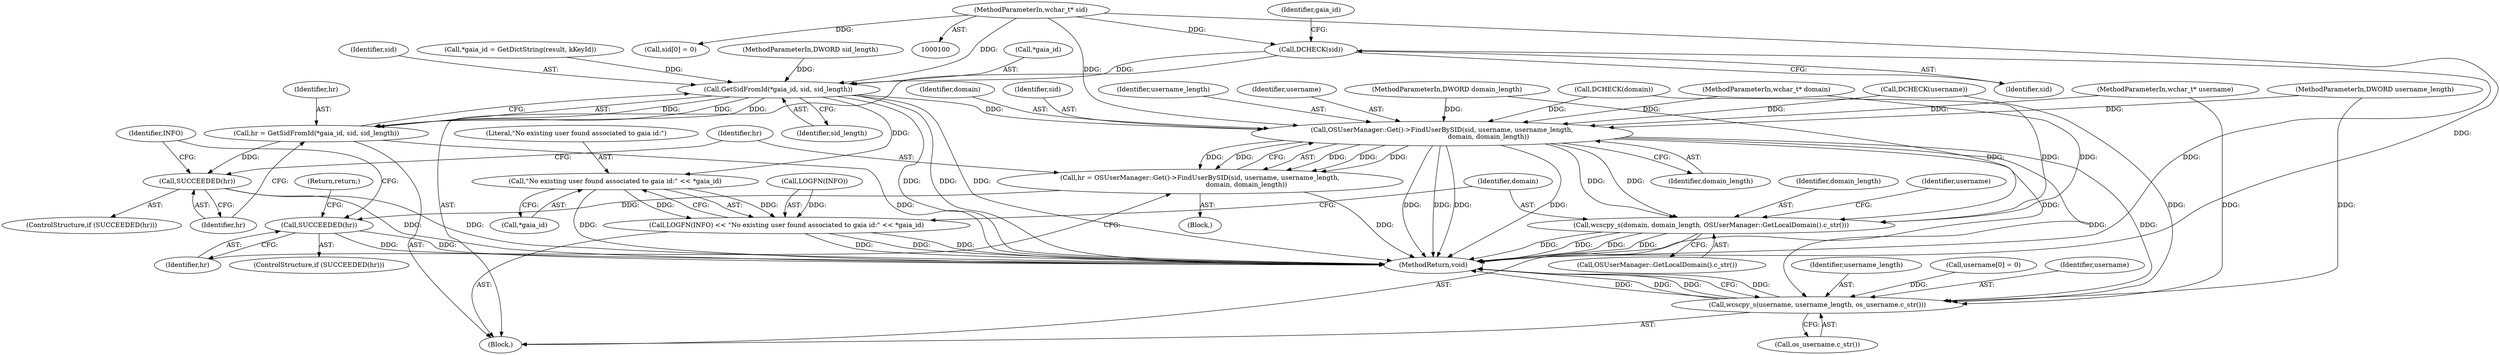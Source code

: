 digraph "0_Chrome_2440e872debd68ae7c2a8bf9ddb34df2cce378cd@pointer" {
"1000116" [label="(Call,DCHECK(sid))"];
"1000107" [label="(MethodParameterIn,wchar_t* sid)"];
"1000127" [label="(Call,GetSidFromId(*gaia_id, sid, sid_length))"];
"1000125" [label="(Call,hr = GetSidFromId(*gaia_id, sid, sid_length))"];
"1000133" [label="(Call,SUCCEEDED(hr))"];
"1000138" [label="(Call,OSUserManager::Get()->FindUserBySID(sid, username, username_length,\n                                             domain, domain_length))"];
"1000136" [label="(Call,hr = OSUserManager::Get()->FindUserBySID(sid, username, username_length,\n                                             domain, domain_length))"];
"1000145" [label="(Call,SUCCEEDED(hr))"];
"1000155" [label="(Call,wcscpy_s(domain, domain_length, OSUserManager::GetLocalDomain().c_str()))"];
"1000230" [label="(Call,wcscpy_s(username, username_length, os_username.c_str()))"];
"1000151" [label="(Call,\"No existing user found associated to gaia id:\" << *gaia_id)"];
"1000148" [label="(Call,LOGFN(INFO) << \"No existing user found associated to gaia id:\" << *gaia_id)"];
"1000139" [label="(Identifier,sid)"];
"1000126" [label="(Identifier,hr)"];
"1000128" [label="(Call,*gaia_id)"];
"1000151" [label="(Call,\"No existing user found associated to gaia id:\" << *gaia_id)"];
"1000232" [label="(Identifier,username_length)"];
"1000130" [label="(Identifier,sid)"];
"1000137" [label="(Identifier,hr)"];
"1000143" [label="(Identifier,domain_length)"];
"1000155" [label="(Call,wcscpy_s(domain, domain_length, OSUserManager::GetLocalDomain().c_str()))"];
"1000157" [label="(Identifier,domain_length)"];
"1000104" [label="(MethodParameterIn,DWORD username_length)"];
"1000117" [label="(Identifier,sid)"];
"1000109" [label="(Block,)"];
"1000141" [label="(Identifier,username_length)"];
"1000140" [label="(Identifier,username)"];
"1000120" [label="(Identifier,gaia_id)"];
"1000161" [label="(Identifier,username)"];
"1000142" [label="(Identifier,domain)"];
"1000164" [label="(Call,sid[0] = 0)"];
"1000156" [label="(Identifier,domain)"];
"1000118" [label="(Call,*gaia_id = GetDictString(result, kKeyId))"];
"1000136" [label="(Call,hr = OSUserManager::Get()->FindUserBySID(sid, username, username_length,\n                                             domain, domain_length))"];
"1000138" [label="(Call,OSUserManager::Get()->FindUserBySID(sid, username, username_length,\n                                             domain, domain_length))"];
"1000108" [label="(MethodParameterIn,DWORD sid_length)"];
"1000135" [label="(Block,)"];
"1000147" [label="(Return,return;)"];
"1000148" [label="(Call,LOGFN(INFO) << \"No existing user found associated to gaia id:\" << *gaia_id)"];
"1000230" [label="(Call,wcscpy_s(username, username_length, os_username.c_str()))"];
"1000146" [label="(Identifier,hr)"];
"1000153" [label="(Call,*gaia_id)"];
"1000133" [label="(Call,SUCCEEDED(hr))"];
"1000131" [label="(Identifier,sid_length)"];
"1000107" [label="(MethodParameterIn,wchar_t* sid)"];
"1000159" [label="(Call,username[0] = 0)"];
"1000125" [label="(Call,hr = GetSidFromId(*gaia_id, sid, sid_length))"];
"1000127" [label="(Call,GetSidFromId(*gaia_id, sid, sid_length))"];
"1000112" [label="(Call,DCHECK(username))"];
"1000103" [label="(MethodParameterIn,wchar_t* username)"];
"1000106" [label="(MethodParameterIn,DWORD domain_length)"];
"1000233" [label="(Call,os_username.c_str())"];
"1000116" [label="(Call,DCHECK(sid))"];
"1000149" [label="(Call,LOGFN(INFO))"];
"1000134" [label="(Identifier,hr)"];
"1000132" [label="(ControlStructure,if (SUCCEEDED(hr)))"];
"1000114" [label="(Call,DCHECK(domain))"];
"1000231" [label="(Identifier,username)"];
"1000152" [label="(Literal,\"No existing user found associated to gaia id:\")"];
"1000145" [label="(Call,SUCCEEDED(hr))"];
"1000234" [label="(MethodReturn,void)"];
"1000150" [label="(Identifier,INFO)"];
"1000105" [label="(MethodParameterIn,wchar_t* domain)"];
"1000158" [label="(Call,OSUserManager::GetLocalDomain().c_str())"];
"1000144" [label="(ControlStructure,if (SUCCEEDED(hr)))"];
"1000116" -> "1000109"  [label="AST: "];
"1000116" -> "1000117"  [label="CFG: "];
"1000117" -> "1000116"  [label="AST: "];
"1000120" -> "1000116"  [label="CFG: "];
"1000116" -> "1000234"  [label="DDG: "];
"1000107" -> "1000116"  [label="DDG: "];
"1000116" -> "1000127"  [label="DDG: "];
"1000107" -> "1000100"  [label="AST: "];
"1000107" -> "1000234"  [label="DDG: "];
"1000107" -> "1000127"  [label="DDG: "];
"1000107" -> "1000138"  [label="DDG: "];
"1000107" -> "1000164"  [label="DDG: "];
"1000127" -> "1000125"  [label="AST: "];
"1000127" -> "1000131"  [label="CFG: "];
"1000128" -> "1000127"  [label="AST: "];
"1000130" -> "1000127"  [label="AST: "];
"1000131" -> "1000127"  [label="AST: "];
"1000125" -> "1000127"  [label="CFG: "];
"1000127" -> "1000234"  [label="DDG: "];
"1000127" -> "1000234"  [label="DDG: "];
"1000127" -> "1000234"  [label="DDG: "];
"1000127" -> "1000125"  [label="DDG: "];
"1000127" -> "1000125"  [label="DDG: "];
"1000127" -> "1000125"  [label="DDG: "];
"1000118" -> "1000127"  [label="DDG: "];
"1000108" -> "1000127"  [label="DDG: "];
"1000127" -> "1000138"  [label="DDG: "];
"1000127" -> "1000151"  [label="DDG: "];
"1000125" -> "1000109"  [label="AST: "];
"1000126" -> "1000125"  [label="AST: "];
"1000134" -> "1000125"  [label="CFG: "];
"1000125" -> "1000234"  [label="DDG: "];
"1000125" -> "1000133"  [label="DDG: "];
"1000133" -> "1000132"  [label="AST: "];
"1000133" -> "1000134"  [label="CFG: "];
"1000134" -> "1000133"  [label="AST: "];
"1000137" -> "1000133"  [label="CFG: "];
"1000150" -> "1000133"  [label="CFG: "];
"1000133" -> "1000234"  [label="DDG: "];
"1000133" -> "1000234"  [label="DDG: "];
"1000138" -> "1000136"  [label="AST: "];
"1000138" -> "1000143"  [label="CFG: "];
"1000139" -> "1000138"  [label="AST: "];
"1000140" -> "1000138"  [label="AST: "];
"1000141" -> "1000138"  [label="AST: "];
"1000142" -> "1000138"  [label="AST: "];
"1000143" -> "1000138"  [label="AST: "];
"1000136" -> "1000138"  [label="CFG: "];
"1000138" -> "1000234"  [label="DDG: "];
"1000138" -> "1000234"  [label="DDG: "];
"1000138" -> "1000234"  [label="DDG: "];
"1000138" -> "1000234"  [label="DDG: "];
"1000138" -> "1000234"  [label="DDG: "];
"1000138" -> "1000136"  [label="DDG: "];
"1000138" -> "1000136"  [label="DDG: "];
"1000138" -> "1000136"  [label="DDG: "];
"1000138" -> "1000136"  [label="DDG: "];
"1000138" -> "1000136"  [label="DDG: "];
"1000112" -> "1000138"  [label="DDG: "];
"1000103" -> "1000138"  [label="DDG: "];
"1000104" -> "1000138"  [label="DDG: "];
"1000114" -> "1000138"  [label="DDG: "];
"1000105" -> "1000138"  [label="DDG: "];
"1000106" -> "1000138"  [label="DDG: "];
"1000138" -> "1000155"  [label="DDG: "];
"1000138" -> "1000155"  [label="DDG: "];
"1000138" -> "1000230"  [label="DDG: "];
"1000138" -> "1000230"  [label="DDG: "];
"1000136" -> "1000135"  [label="AST: "];
"1000137" -> "1000136"  [label="AST: "];
"1000146" -> "1000136"  [label="CFG: "];
"1000136" -> "1000234"  [label="DDG: "];
"1000136" -> "1000145"  [label="DDG: "];
"1000145" -> "1000144"  [label="AST: "];
"1000145" -> "1000146"  [label="CFG: "];
"1000146" -> "1000145"  [label="AST: "];
"1000147" -> "1000145"  [label="CFG: "];
"1000150" -> "1000145"  [label="CFG: "];
"1000145" -> "1000234"  [label="DDG: "];
"1000145" -> "1000234"  [label="DDG: "];
"1000155" -> "1000109"  [label="AST: "];
"1000155" -> "1000158"  [label="CFG: "];
"1000156" -> "1000155"  [label="AST: "];
"1000157" -> "1000155"  [label="AST: "];
"1000158" -> "1000155"  [label="AST: "];
"1000161" -> "1000155"  [label="CFG: "];
"1000155" -> "1000234"  [label="DDG: "];
"1000155" -> "1000234"  [label="DDG: "];
"1000155" -> "1000234"  [label="DDG: "];
"1000155" -> "1000234"  [label="DDG: "];
"1000114" -> "1000155"  [label="DDG: "];
"1000105" -> "1000155"  [label="DDG: "];
"1000106" -> "1000155"  [label="DDG: "];
"1000230" -> "1000109"  [label="AST: "];
"1000230" -> "1000233"  [label="CFG: "];
"1000231" -> "1000230"  [label="AST: "];
"1000232" -> "1000230"  [label="AST: "];
"1000233" -> "1000230"  [label="AST: "];
"1000234" -> "1000230"  [label="CFG: "];
"1000230" -> "1000234"  [label="DDG: "];
"1000230" -> "1000234"  [label="DDG: "];
"1000230" -> "1000234"  [label="DDG: "];
"1000230" -> "1000234"  [label="DDG: "];
"1000159" -> "1000230"  [label="DDG: "];
"1000112" -> "1000230"  [label="DDG: "];
"1000103" -> "1000230"  [label="DDG: "];
"1000104" -> "1000230"  [label="DDG: "];
"1000151" -> "1000148"  [label="AST: "];
"1000151" -> "1000153"  [label="CFG: "];
"1000152" -> "1000151"  [label="AST: "];
"1000153" -> "1000151"  [label="AST: "];
"1000148" -> "1000151"  [label="CFG: "];
"1000151" -> "1000234"  [label="DDG: "];
"1000151" -> "1000148"  [label="DDG: "];
"1000151" -> "1000148"  [label="DDG: "];
"1000148" -> "1000109"  [label="AST: "];
"1000149" -> "1000148"  [label="AST: "];
"1000156" -> "1000148"  [label="CFG: "];
"1000148" -> "1000234"  [label="DDG: "];
"1000148" -> "1000234"  [label="DDG: "];
"1000148" -> "1000234"  [label="DDG: "];
"1000149" -> "1000148"  [label="DDG: "];
}
